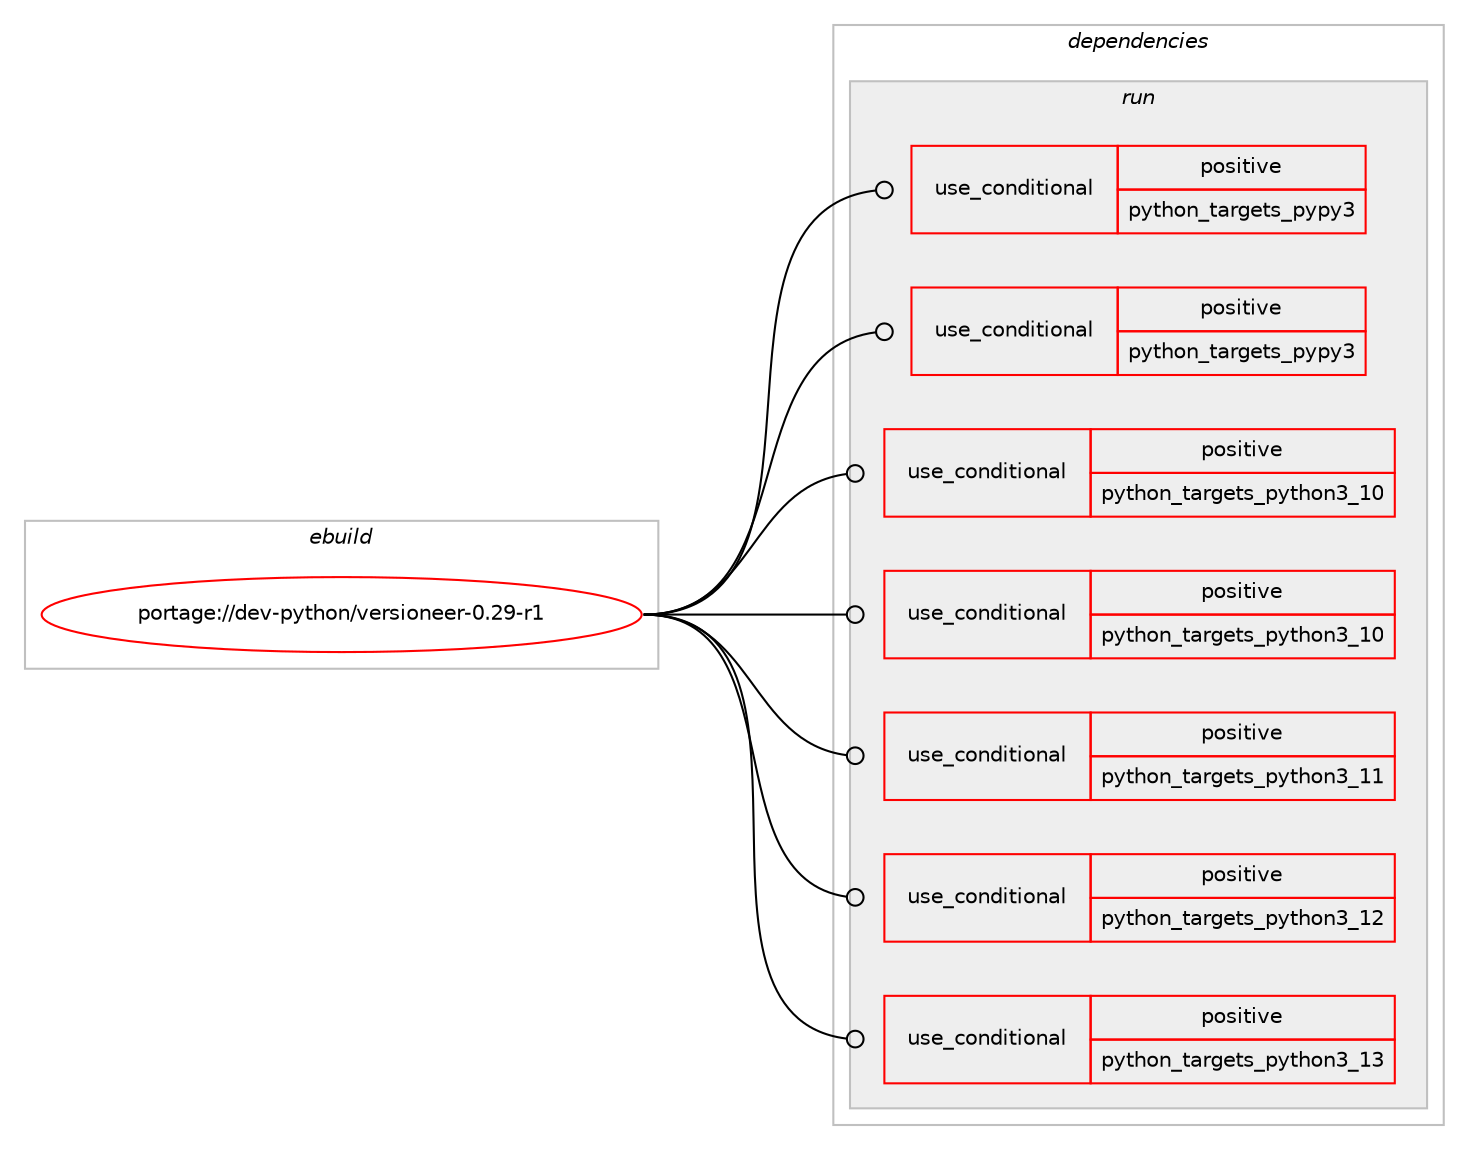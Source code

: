 digraph prolog {

# *************
# Graph options
# *************

newrank=true;
concentrate=true;
compound=true;
graph [rankdir=LR,fontname=Helvetica,fontsize=10,ranksep=1.5];#, ranksep=2.5, nodesep=0.2];
edge  [arrowhead=vee];
node  [fontname=Helvetica,fontsize=10];

# **********
# The ebuild
# **********

subgraph cluster_leftcol {
color=gray;
rank=same;
label=<<i>ebuild</i>>;
id [label="portage://dev-python/versioneer-0.29-r1", color=red, width=4, href="../dev-python/versioneer-0.29-r1.svg"];
}

# ****************
# The dependencies
# ****************

subgraph cluster_midcol {
color=gray;
label=<<i>dependencies</i>>;
subgraph cluster_compile {
fillcolor="#eeeeee";
style=filled;
label=<<i>compile</i>>;
}
subgraph cluster_compileandrun {
fillcolor="#eeeeee";
style=filled;
label=<<i>compile and run</i>>;
}
subgraph cluster_run {
fillcolor="#eeeeee";
style=filled;
label=<<i>run</i>>;
subgraph cond39647 {
dependency83873 [label=<<TABLE BORDER="0" CELLBORDER="1" CELLSPACING="0" CELLPADDING="4"><TR><TD ROWSPAN="3" CELLPADDING="10">use_conditional</TD></TR><TR><TD>positive</TD></TR><TR><TD>python_targets_pypy3</TD></TR></TABLE>>, shape=none, color=red];
# *** BEGIN UNKNOWN DEPENDENCY TYPE (TODO) ***
# dependency83873 -> package_dependency(portage://dev-python/versioneer-0.29-r1,run,no,dev-python,pypy3,none,[,,],any_same_slot,[])
# *** END UNKNOWN DEPENDENCY TYPE (TODO) ***

}
id:e -> dependency83873:w [weight=20,style="solid",arrowhead="odot"];
subgraph cond39648 {
dependency83874 [label=<<TABLE BORDER="0" CELLBORDER="1" CELLSPACING="0" CELLPADDING="4"><TR><TD ROWSPAN="3" CELLPADDING="10">use_conditional</TD></TR><TR><TD>positive</TD></TR><TR><TD>python_targets_pypy3</TD></TR></TABLE>>, shape=none, color=red];
# *** BEGIN UNKNOWN DEPENDENCY TYPE (TODO) ***
# dependency83874 -> package_dependency(portage://dev-python/versioneer-0.29-r1,run,no,dev-python,tomli,none,[,,],[],[use(optenable(python_targets_pypy3),negative),use(optenable(python_targets_python3_10),negative)])
# *** END UNKNOWN DEPENDENCY TYPE (TODO) ***

}
id:e -> dependency83874:w [weight=20,style="solid",arrowhead="odot"];
subgraph cond39649 {
dependency83875 [label=<<TABLE BORDER="0" CELLBORDER="1" CELLSPACING="0" CELLPADDING="4"><TR><TD ROWSPAN="3" CELLPADDING="10">use_conditional</TD></TR><TR><TD>positive</TD></TR><TR><TD>python_targets_python3_10</TD></TR></TABLE>>, shape=none, color=red];
# *** BEGIN UNKNOWN DEPENDENCY TYPE (TODO) ***
# dependency83875 -> package_dependency(portage://dev-python/versioneer-0.29-r1,run,no,dev-lang,python,none,[,,],[slot(3.10)],[])
# *** END UNKNOWN DEPENDENCY TYPE (TODO) ***

}
id:e -> dependency83875:w [weight=20,style="solid",arrowhead="odot"];
subgraph cond39650 {
dependency83876 [label=<<TABLE BORDER="0" CELLBORDER="1" CELLSPACING="0" CELLPADDING="4"><TR><TD ROWSPAN="3" CELLPADDING="10">use_conditional</TD></TR><TR><TD>positive</TD></TR><TR><TD>python_targets_python3_10</TD></TR></TABLE>>, shape=none, color=red];
# *** BEGIN UNKNOWN DEPENDENCY TYPE (TODO) ***
# dependency83876 -> package_dependency(portage://dev-python/versioneer-0.29-r1,run,no,dev-python,tomli,none,[,,],[],[use(optenable(python_targets_pypy3),negative),use(optenable(python_targets_python3_10),negative)])
# *** END UNKNOWN DEPENDENCY TYPE (TODO) ***

}
id:e -> dependency83876:w [weight=20,style="solid",arrowhead="odot"];
subgraph cond39651 {
dependency83877 [label=<<TABLE BORDER="0" CELLBORDER="1" CELLSPACING="0" CELLPADDING="4"><TR><TD ROWSPAN="3" CELLPADDING="10">use_conditional</TD></TR><TR><TD>positive</TD></TR><TR><TD>python_targets_python3_11</TD></TR></TABLE>>, shape=none, color=red];
# *** BEGIN UNKNOWN DEPENDENCY TYPE (TODO) ***
# dependency83877 -> package_dependency(portage://dev-python/versioneer-0.29-r1,run,no,dev-lang,python,none,[,,],[slot(3.11)],[])
# *** END UNKNOWN DEPENDENCY TYPE (TODO) ***

}
id:e -> dependency83877:w [weight=20,style="solid",arrowhead="odot"];
subgraph cond39652 {
dependency83878 [label=<<TABLE BORDER="0" CELLBORDER="1" CELLSPACING="0" CELLPADDING="4"><TR><TD ROWSPAN="3" CELLPADDING="10">use_conditional</TD></TR><TR><TD>positive</TD></TR><TR><TD>python_targets_python3_12</TD></TR></TABLE>>, shape=none, color=red];
# *** BEGIN UNKNOWN DEPENDENCY TYPE (TODO) ***
# dependency83878 -> package_dependency(portage://dev-python/versioneer-0.29-r1,run,no,dev-lang,python,none,[,,],[slot(3.12)],[])
# *** END UNKNOWN DEPENDENCY TYPE (TODO) ***

}
id:e -> dependency83878:w [weight=20,style="solid",arrowhead="odot"];
subgraph cond39653 {
dependency83879 [label=<<TABLE BORDER="0" CELLBORDER="1" CELLSPACING="0" CELLPADDING="4"><TR><TD ROWSPAN="3" CELLPADDING="10">use_conditional</TD></TR><TR><TD>positive</TD></TR><TR><TD>python_targets_python3_13</TD></TR></TABLE>>, shape=none, color=red];
# *** BEGIN UNKNOWN DEPENDENCY TYPE (TODO) ***
# dependency83879 -> package_dependency(portage://dev-python/versioneer-0.29-r1,run,no,dev-lang,python,none,[,,],[slot(3.13)],[])
# *** END UNKNOWN DEPENDENCY TYPE (TODO) ***

}
id:e -> dependency83879:w [weight=20,style="solid",arrowhead="odot"];
}
}

# **************
# The candidates
# **************

subgraph cluster_choices {
rank=same;
color=gray;
label=<<i>candidates</i>>;

}

}
